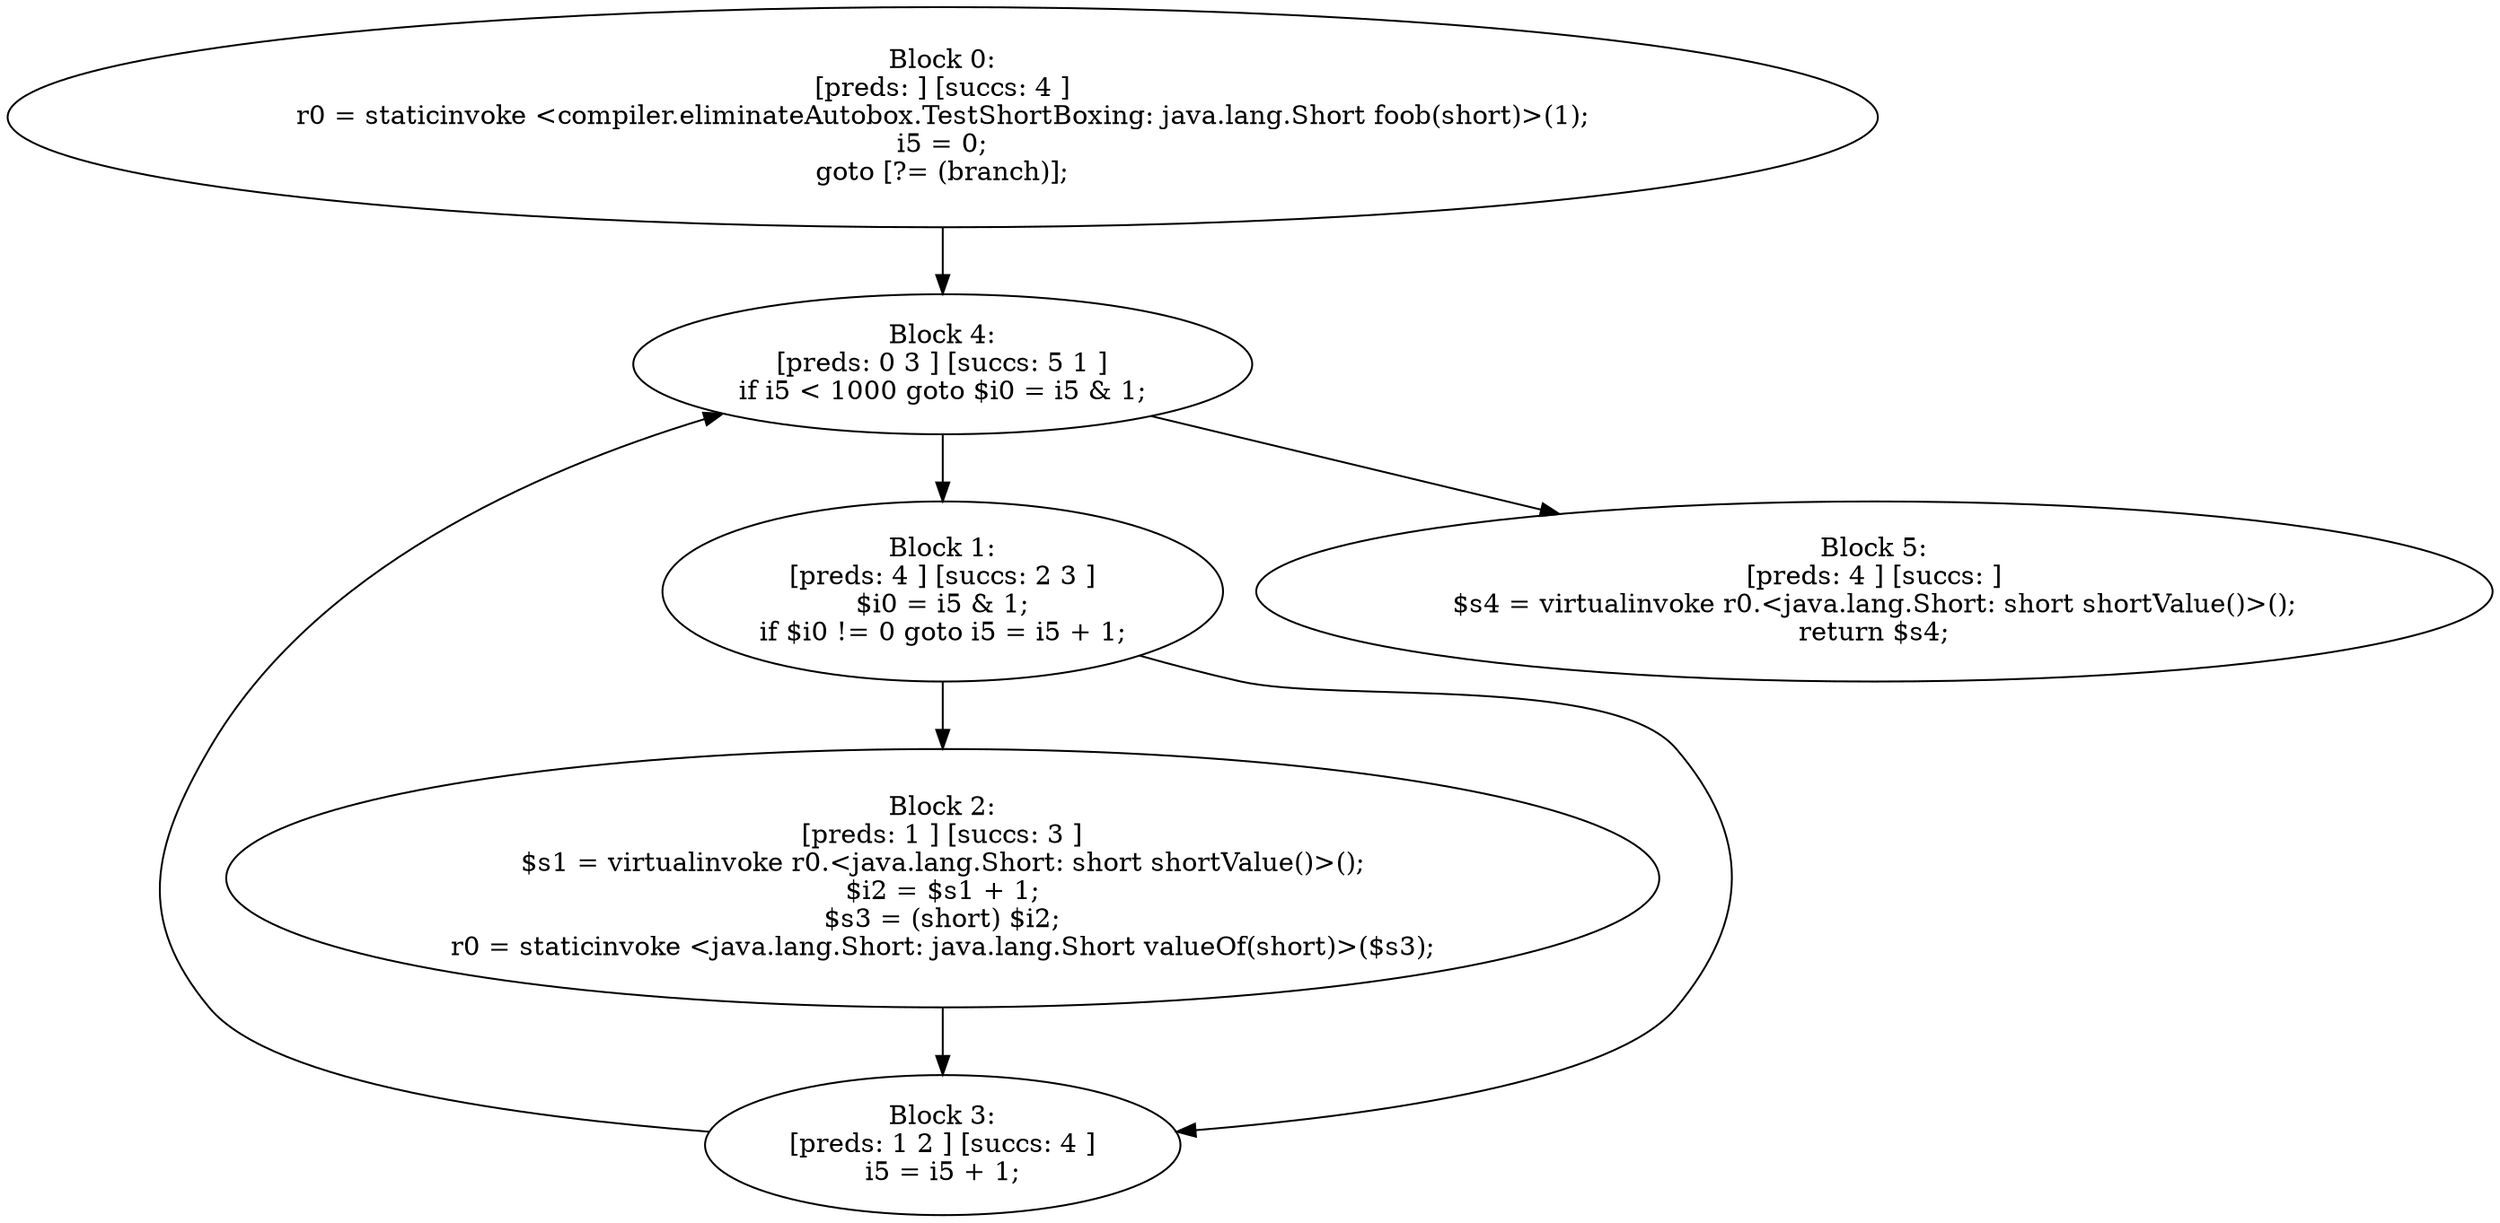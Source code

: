 digraph "unitGraph" {
    "Block 0:
[preds: ] [succs: 4 ]
r0 = staticinvoke <compiler.eliminateAutobox.TestShortBoxing: java.lang.Short foob(short)>(1);
i5 = 0;
goto [?= (branch)];
"
    "Block 1:
[preds: 4 ] [succs: 2 3 ]
$i0 = i5 & 1;
if $i0 != 0 goto i5 = i5 + 1;
"
    "Block 2:
[preds: 1 ] [succs: 3 ]
$s1 = virtualinvoke r0.<java.lang.Short: short shortValue()>();
$i2 = $s1 + 1;
$s3 = (short) $i2;
r0 = staticinvoke <java.lang.Short: java.lang.Short valueOf(short)>($s3);
"
    "Block 3:
[preds: 1 2 ] [succs: 4 ]
i5 = i5 + 1;
"
    "Block 4:
[preds: 0 3 ] [succs: 5 1 ]
if i5 < 1000 goto $i0 = i5 & 1;
"
    "Block 5:
[preds: 4 ] [succs: ]
$s4 = virtualinvoke r0.<java.lang.Short: short shortValue()>();
return $s4;
"
    "Block 0:
[preds: ] [succs: 4 ]
r0 = staticinvoke <compiler.eliminateAutobox.TestShortBoxing: java.lang.Short foob(short)>(1);
i5 = 0;
goto [?= (branch)];
"->"Block 4:
[preds: 0 3 ] [succs: 5 1 ]
if i5 < 1000 goto $i0 = i5 & 1;
";
    "Block 1:
[preds: 4 ] [succs: 2 3 ]
$i0 = i5 & 1;
if $i0 != 0 goto i5 = i5 + 1;
"->"Block 2:
[preds: 1 ] [succs: 3 ]
$s1 = virtualinvoke r0.<java.lang.Short: short shortValue()>();
$i2 = $s1 + 1;
$s3 = (short) $i2;
r0 = staticinvoke <java.lang.Short: java.lang.Short valueOf(short)>($s3);
";
    "Block 1:
[preds: 4 ] [succs: 2 3 ]
$i0 = i5 & 1;
if $i0 != 0 goto i5 = i5 + 1;
"->"Block 3:
[preds: 1 2 ] [succs: 4 ]
i5 = i5 + 1;
";
    "Block 2:
[preds: 1 ] [succs: 3 ]
$s1 = virtualinvoke r0.<java.lang.Short: short shortValue()>();
$i2 = $s1 + 1;
$s3 = (short) $i2;
r0 = staticinvoke <java.lang.Short: java.lang.Short valueOf(short)>($s3);
"->"Block 3:
[preds: 1 2 ] [succs: 4 ]
i5 = i5 + 1;
";
    "Block 3:
[preds: 1 2 ] [succs: 4 ]
i5 = i5 + 1;
"->"Block 4:
[preds: 0 3 ] [succs: 5 1 ]
if i5 < 1000 goto $i0 = i5 & 1;
";
    "Block 4:
[preds: 0 3 ] [succs: 5 1 ]
if i5 < 1000 goto $i0 = i5 & 1;
"->"Block 5:
[preds: 4 ] [succs: ]
$s4 = virtualinvoke r0.<java.lang.Short: short shortValue()>();
return $s4;
";
    "Block 4:
[preds: 0 3 ] [succs: 5 1 ]
if i5 < 1000 goto $i0 = i5 & 1;
"->"Block 1:
[preds: 4 ] [succs: 2 3 ]
$i0 = i5 & 1;
if $i0 != 0 goto i5 = i5 + 1;
";
}
